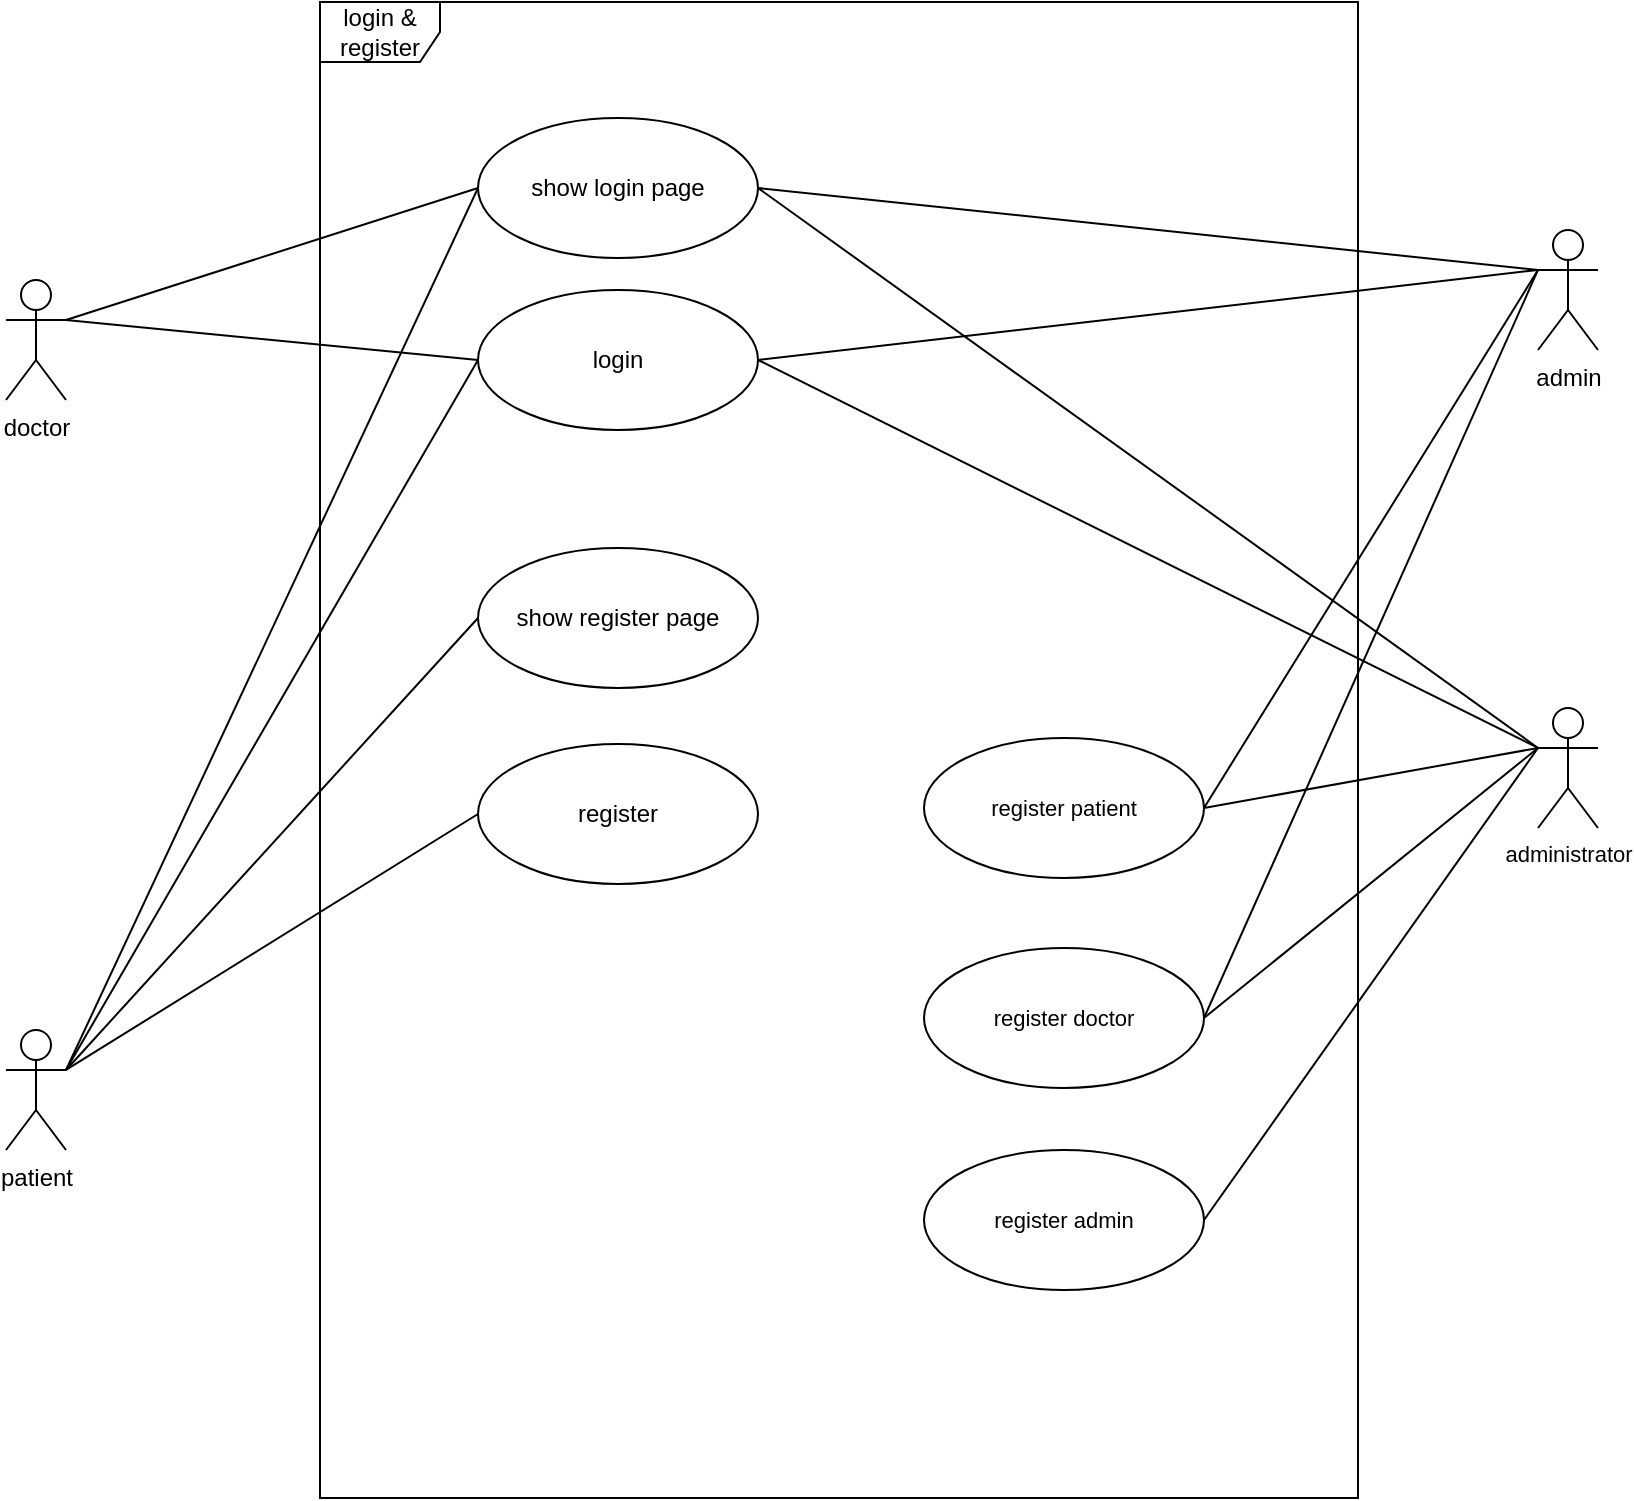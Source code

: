 <mxfile version="27.0.2">
  <diagram name="Page-1" id="A3ksgPkzCVJpPuWKnO4q">
    <mxGraphModel dx="2036" dy="916" grid="0" gridSize="10" guides="1" tooltips="1" connect="1" arrows="1" fold="1" page="1" pageScale="1" pageWidth="850" pageHeight="1100" math="0" shadow="0">
      <root>
        <mxCell id="0" />
        <mxCell id="1" parent="0" />
        <mxCell id="mt5dM_ia1XG6Ns7oPwQv-1" value="login &amp;amp; register" style="shape=umlFrame;whiteSpace=wrap;html=1;pointerEvents=0;" vertex="1" parent="1">
          <mxGeometry x="136" y="87" width="519" height="748" as="geometry" />
        </mxCell>
        <mxCell id="mt5dM_ia1XG6Ns7oPwQv-10" style="rounded=0;orthogonalLoop=1;jettySize=auto;html=1;exitX=1;exitY=0.333;exitDx=0;exitDy=0;exitPerimeter=0;entryX=0;entryY=0.5;entryDx=0;entryDy=0;endArrow=none;startFill=0;" edge="1" parent="1" source="mt5dM_ia1XG6Ns7oPwQv-2" target="mt5dM_ia1XG6Ns7oPwQv-6">
          <mxGeometry relative="1" as="geometry" />
        </mxCell>
        <mxCell id="mt5dM_ia1XG6Ns7oPwQv-11" style="shape=connector;rounded=0;orthogonalLoop=1;jettySize=auto;html=1;exitX=1;exitY=0.333;exitDx=0;exitDy=0;exitPerimeter=0;entryX=0;entryY=0.5;entryDx=0;entryDy=0;strokeColor=default;align=center;verticalAlign=middle;fontFamily=Helvetica;fontSize=11;fontColor=default;labelBackgroundColor=default;endArrow=none;startFill=0;" edge="1" parent="1" source="mt5dM_ia1XG6Ns7oPwQv-2" target="mt5dM_ia1XG6Ns7oPwQv-7">
          <mxGeometry relative="1" as="geometry" />
        </mxCell>
        <mxCell id="mt5dM_ia1XG6Ns7oPwQv-12" style="shape=connector;rounded=0;orthogonalLoop=1;jettySize=auto;html=1;exitX=1;exitY=0.333;exitDx=0;exitDy=0;exitPerimeter=0;entryX=0;entryY=0.5;entryDx=0;entryDy=0;strokeColor=default;align=center;verticalAlign=middle;fontFamily=Helvetica;fontSize=11;fontColor=default;labelBackgroundColor=default;endArrow=none;startFill=0;" edge="1" parent="1" source="mt5dM_ia1XG6Ns7oPwQv-2" target="mt5dM_ia1XG6Ns7oPwQv-8">
          <mxGeometry relative="1" as="geometry" />
        </mxCell>
        <mxCell id="mt5dM_ia1XG6Ns7oPwQv-13" style="shape=connector;rounded=0;orthogonalLoop=1;jettySize=auto;html=1;exitX=1;exitY=0.333;exitDx=0;exitDy=0;exitPerimeter=0;entryX=0;entryY=0.5;entryDx=0;entryDy=0;strokeColor=default;align=center;verticalAlign=middle;fontFamily=Helvetica;fontSize=11;fontColor=default;labelBackgroundColor=default;endArrow=none;startFill=0;" edge="1" parent="1" source="mt5dM_ia1XG6Ns7oPwQv-2" target="mt5dM_ia1XG6Ns7oPwQv-9">
          <mxGeometry relative="1" as="geometry" />
        </mxCell>
        <mxCell id="mt5dM_ia1XG6Ns7oPwQv-2" value="patient" style="shape=umlActor;verticalLabelPosition=bottom;verticalAlign=top;html=1;" vertex="1" parent="1">
          <mxGeometry x="-21" y="601" width="30" height="60" as="geometry" />
        </mxCell>
        <mxCell id="mt5dM_ia1XG6Ns7oPwQv-15" style="shape=connector;rounded=0;orthogonalLoop=1;jettySize=auto;html=1;exitX=1;exitY=0.333;exitDx=0;exitDy=0;exitPerimeter=0;entryX=0;entryY=0.5;entryDx=0;entryDy=0;strokeColor=default;align=center;verticalAlign=middle;fontFamily=Helvetica;fontSize=11;fontColor=default;labelBackgroundColor=default;endArrow=none;startFill=0;" edge="1" parent="1" source="mt5dM_ia1XG6Ns7oPwQv-4" target="mt5dM_ia1XG6Ns7oPwQv-6">
          <mxGeometry relative="1" as="geometry" />
        </mxCell>
        <mxCell id="mt5dM_ia1XG6Ns7oPwQv-16" style="shape=connector;rounded=0;orthogonalLoop=1;jettySize=auto;html=1;exitX=1;exitY=0.333;exitDx=0;exitDy=0;exitPerimeter=0;entryX=0;entryY=0.5;entryDx=0;entryDy=0;strokeColor=default;align=center;verticalAlign=middle;fontFamily=Helvetica;fontSize=11;fontColor=default;labelBackgroundColor=default;endArrow=none;startFill=0;" edge="1" parent="1" source="mt5dM_ia1XG6Ns7oPwQv-4" target="mt5dM_ia1XG6Ns7oPwQv-7">
          <mxGeometry relative="1" as="geometry" />
        </mxCell>
        <mxCell id="mt5dM_ia1XG6Ns7oPwQv-4" value="doctor" style="shape=umlActor;verticalLabelPosition=bottom;verticalAlign=top;html=1;" vertex="1" parent="1">
          <mxGeometry x="-21" y="226" width="30" height="60" as="geometry" />
        </mxCell>
        <mxCell id="mt5dM_ia1XG6Ns7oPwQv-23" style="shape=connector;rounded=0;orthogonalLoop=1;jettySize=auto;html=1;exitX=0;exitY=0.333;exitDx=0;exitDy=0;exitPerimeter=0;entryX=1;entryY=0.5;entryDx=0;entryDy=0;strokeColor=default;align=center;verticalAlign=middle;fontFamily=Helvetica;fontSize=11;fontColor=default;labelBackgroundColor=default;startFill=0;endArrow=none;" edge="1" parent="1" source="mt5dM_ia1XG6Ns7oPwQv-5" target="mt5dM_ia1XG6Ns7oPwQv-6">
          <mxGeometry relative="1" as="geometry" />
        </mxCell>
        <mxCell id="mt5dM_ia1XG6Ns7oPwQv-25" style="shape=connector;rounded=0;orthogonalLoop=1;jettySize=auto;html=1;exitX=0;exitY=0.333;exitDx=0;exitDy=0;exitPerimeter=0;entryX=1;entryY=0.5;entryDx=0;entryDy=0;strokeColor=default;align=center;verticalAlign=middle;fontFamily=Helvetica;fontSize=11;fontColor=default;labelBackgroundColor=default;startFill=0;endArrow=none;" edge="1" parent="1" source="mt5dM_ia1XG6Ns7oPwQv-5" target="mt5dM_ia1XG6Ns7oPwQv-7">
          <mxGeometry relative="1" as="geometry" />
        </mxCell>
        <mxCell id="mt5dM_ia1XG6Ns7oPwQv-29" style="edgeStyle=none;shape=connector;rounded=0;orthogonalLoop=1;jettySize=auto;html=1;exitX=0;exitY=0.333;exitDx=0;exitDy=0;exitPerimeter=0;entryX=1;entryY=0.5;entryDx=0;entryDy=0;strokeColor=default;align=center;verticalAlign=middle;fontFamily=Helvetica;fontSize=11;fontColor=default;labelBackgroundColor=default;startFill=0;endArrow=none;" edge="1" parent="1" source="mt5dM_ia1XG6Ns7oPwQv-5" target="mt5dM_ia1XG6Ns7oPwQv-20">
          <mxGeometry relative="1" as="geometry" />
        </mxCell>
        <mxCell id="mt5dM_ia1XG6Ns7oPwQv-30" style="edgeStyle=none;shape=connector;rounded=0;orthogonalLoop=1;jettySize=auto;html=1;exitX=0;exitY=0.333;exitDx=0;exitDy=0;exitPerimeter=0;entryX=1;entryY=0.5;entryDx=0;entryDy=0;strokeColor=default;align=center;verticalAlign=middle;fontFamily=Helvetica;fontSize=11;fontColor=default;labelBackgroundColor=default;startFill=0;endArrow=none;" edge="1" parent="1" source="mt5dM_ia1XG6Ns7oPwQv-5" target="mt5dM_ia1XG6Ns7oPwQv-19">
          <mxGeometry relative="1" as="geometry" />
        </mxCell>
        <mxCell id="mt5dM_ia1XG6Ns7oPwQv-5" value="admin" style="shape=umlActor;verticalLabelPosition=bottom;verticalAlign=top;html=1;" vertex="1" parent="1">
          <mxGeometry x="745" y="201" width="30" height="60" as="geometry" />
        </mxCell>
        <mxCell id="mt5dM_ia1XG6Ns7oPwQv-6" value="show login page" style="ellipse;whiteSpace=wrap;html=1;" vertex="1" parent="1">
          <mxGeometry x="215" y="145" width="140" height="70" as="geometry" />
        </mxCell>
        <mxCell id="mt5dM_ia1XG6Ns7oPwQv-7" value="login" style="ellipse;whiteSpace=wrap;html=1;" vertex="1" parent="1">
          <mxGeometry x="215" y="231" width="140" height="70" as="geometry" />
        </mxCell>
        <mxCell id="mt5dM_ia1XG6Ns7oPwQv-8" value="show register page" style="ellipse;whiteSpace=wrap;html=1;" vertex="1" parent="1">
          <mxGeometry x="215" y="360" width="140" height="70" as="geometry" />
        </mxCell>
        <mxCell id="mt5dM_ia1XG6Ns7oPwQv-9" value="register" style="ellipse;whiteSpace=wrap;html=1;" vertex="1" parent="1">
          <mxGeometry x="215" y="458" width="140" height="70" as="geometry" />
        </mxCell>
        <mxCell id="mt5dM_ia1XG6Ns7oPwQv-21" style="shape=connector;rounded=0;orthogonalLoop=1;jettySize=auto;html=1;exitX=0;exitY=0.333;exitDx=0;exitDy=0;exitPerimeter=0;entryX=1;entryY=0.5;entryDx=0;entryDy=0;strokeColor=default;align=center;verticalAlign=middle;fontFamily=Helvetica;fontSize=11;fontColor=default;labelBackgroundColor=default;startFill=0;endArrow=none;" edge="1" parent="1" source="mt5dM_ia1XG6Ns7oPwQv-17" target="mt5dM_ia1XG6Ns7oPwQv-6">
          <mxGeometry relative="1" as="geometry" />
        </mxCell>
        <mxCell id="mt5dM_ia1XG6Ns7oPwQv-22" style="shape=connector;rounded=0;orthogonalLoop=1;jettySize=auto;html=1;exitX=0;exitY=0.333;exitDx=0;exitDy=0;exitPerimeter=0;entryX=1;entryY=0.5;entryDx=0;entryDy=0;strokeColor=default;align=center;verticalAlign=middle;fontFamily=Helvetica;fontSize=11;fontColor=default;labelBackgroundColor=default;startFill=0;endArrow=none;" edge="1" parent="1" source="mt5dM_ia1XG6Ns7oPwQv-17" target="mt5dM_ia1XG6Ns7oPwQv-7">
          <mxGeometry relative="1" as="geometry" />
        </mxCell>
        <mxCell id="mt5dM_ia1XG6Ns7oPwQv-31" style="edgeStyle=none;shape=connector;rounded=0;orthogonalLoop=1;jettySize=auto;html=1;exitX=0;exitY=0.333;exitDx=0;exitDy=0;exitPerimeter=0;entryX=1;entryY=0.5;entryDx=0;entryDy=0;strokeColor=default;align=center;verticalAlign=middle;fontFamily=Helvetica;fontSize=11;fontColor=default;labelBackgroundColor=default;startFill=0;endArrow=none;" edge="1" parent="1" source="mt5dM_ia1XG6Ns7oPwQv-17" target="mt5dM_ia1XG6Ns7oPwQv-20">
          <mxGeometry relative="1" as="geometry" />
        </mxCell>
        <mxCell id="mt5dM_ia1XG6Ns7oPwQv-32" style="edgeStyle=none;shape=connector;rounded=0;orthogonalLoop=1;jettySize=auto;html=1;exitX=0;exitY=0.333;exitDx=0;exitDy=0;exitPerimeter=0;entryX=1;entryY=0.5;entryDx=0;entryDy=0;strokeColor=default;align=center;verticalAlign=middle;fontFamily=Helvetica;fontSize=11;fontColor=default;labelBackgroundColor=default;startFill=0;endArrow=none;" edge="1" parent="1" source="mt5dM_ia1XG6Ns7oPwQv-17" target="mt5dM_ia1XG6Ns7oPwQv-19">
          <mxGeometry relative="1" as="geometry" />
        </mxCell>
        <mxCell id="mt5dM_ia1XG6Ns7oPwQv-33" style="edgeStyle=none;shape=connector;rounded=0;orthogonalLoop=1;jettySize=auto;html=1;exitX=0;exitY=0.333;exitDx=0;exitDy=0;exitPerimeter=0;entryX=1;entryY=0.5;entryDx=0;entryDy=0;strokeColor=default;align=center;verticalAlign=middle;fontFamily=Helvetica;fontSize=11;fontColor=default;labelBackgroundColor=default;startFill=0;endArrow=none;" edge="1" parent="1" source="mt5dM_ia1XG6Ns7oPwQv-17" target="mt5dM_ia1XG6Ns7oPwQv-18">
          <mxGeometry relative="1" as="geometry" />
        </mxCell>
        <mxCell id="mt5dM_ia1XG6Ns7oPwQv-17" value="administrator" style="shape=umlActor;verticalLabelPosition=bottom;verticalAlign=top;html=1;fontFamily=Helvetica;fontSize=11;fontColor=default;labelBackgroundColor=default;" vertex="1" parent="1">
          <mxGeometry x="745" y="440" width="30" height="60" as="geometry" />
        </mxCell>
        <mxCell id="mt5dM_ia1XG6Ns7oPwQv-18" value="register admin" style="ellipse;whiteSpace=wrap;html=1;fontFamily=Helvetica;fontSize=11;fontColor=default;labelBackgroundColor=default;" vertex="1" parent="1">
          <mxGeometry x="438" y="661" width="140" height="70" as="geometry" />
        </mxCell>
        <mxCell id="mt5dM_ia1XG6Ns7oPwQv-19" value="register doctor" style="ellipse;whiteSpace=wrap;html=1;fontFamily=Helvetica;fontSize=11;fontColor=default;labelBackgroundColor=default;" vertex="1" parent="1">
          <mxGeometry x="438" y="560" width="140" height="70" as="geometry" />
        </mxCell>
        <mxCell id="mt5dM_ia1XG6Ns7oPwQv-20" value="register patient" style="ellipse;whiteSpace=wrap;html=1;fontFamily=Helvetica;fontSize=11;fontColor=default;labelBackgroundColor=default;" vertex="1" parent="1">
          <mxGeometry x="438" y="455" width="140" height="70" as="geometry" />
        </mxCell>
      </root>
    </mxGraphModel>
  </diagram>
</mxfile>
